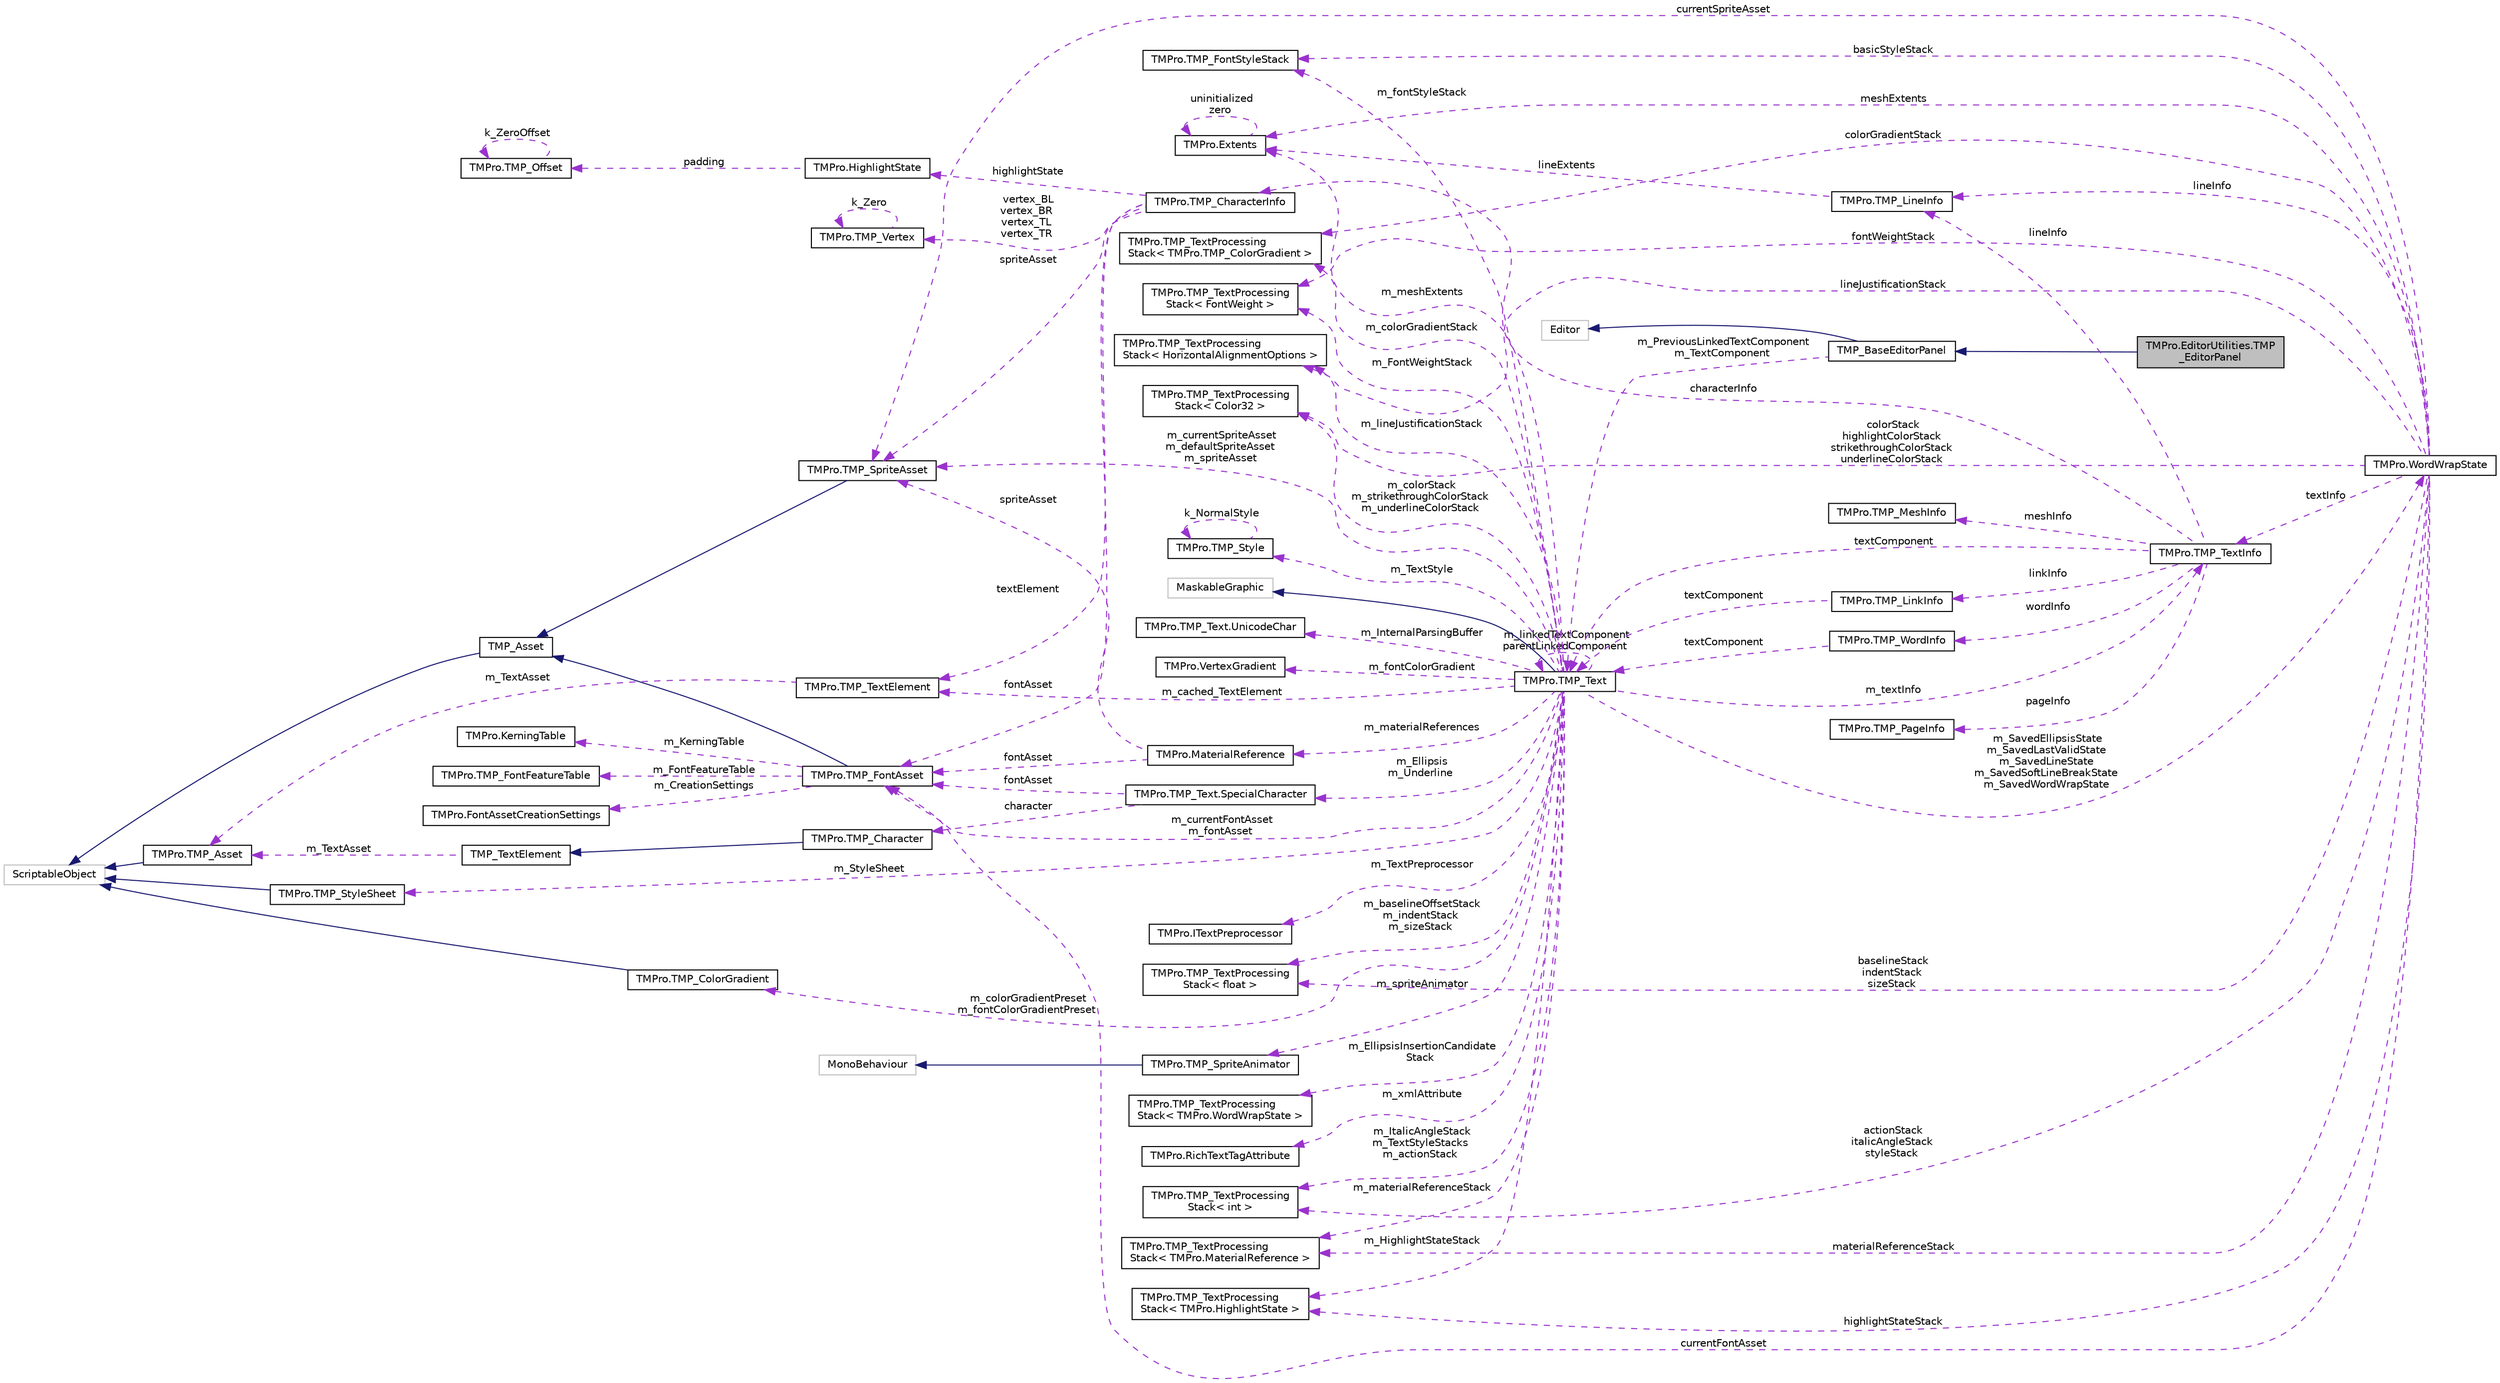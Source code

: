 digraph "TMPro.EditorUtilities.TMP_EditorPanel"
{
 // LATEX_PDF_SIZE
  edge [fontname="Helvetica",fontsize="10",labelfontname="Helvetica",labelfontsize="10"];
  node [fontname="Helvetica",fontsize="10",shape=record];
  rankdir="LR";
  Node1 [label="TMPro.EditorUtilities.TMP\l_EditorPanel",height=0.2,width=0.4,color="black", fillcolor="grey75", style="filled", fontcolor="black",tooltip=" "];
  Node2 -> Node1 [dir="back",color="midnightblue",fontsize="10",style="solid",fontname="Helvetica"];
  Node2 [label="TMP_BaseEditorPanel",height=0.2,width=0.4,color="black", fillcolor="white", style="filled",URL="$class_t_m_pro_1_1_editor_utilities_1_1_t_m_p___base_editor_panel.html",tooltip=" "];
  Node3 -> Node2 [dir="back",color="midnightblue",fontsize="10",style="solid",fontname="Helvetica"];
  Node3 [label="Editor",height=0.2,width=0.4,color="grey75", fillcolor="white", style="filled",tooltip=" "];
  Node4 -> Node2 [dir="back",color="darkorchid3",fontsize="10",style="dashed",label=" m_PreviousLinkedTextComponent\nm_TextComponent" ,fontname="Helvetica"];
  Node4 [label="TMPro.TMP_Text",height=0.2,width=0.4,color="black", fillcolor="white", style="filled",URL="$class_t_m_pro_1_1_t_m_p___text.html",tooltip="Base class which contains common properties and functions shared between the TextMeshPro and TextMesh..."];
  Node5 -> Node4 [dir="back",color="midnightblue",fontsize="10",style="solid",fontname="Helvetica"];
  Node5 [label="MaskableGraphic",height=0.2,width=0.4,color="grey75", fillcolor="white", style="filled",tooltip=" "];
  Node6 -> Node4 [dir="back",color="darkorchid3",fontsize="10",style="dashed",label=" m_fontStyleStack" ,fontname="Helvetica"];
  Node6 [label="TMPro.TMP_FontStyleStack",height=0.2,width=0.4,color="black", fillcolor="white", style="filled",URL="$struct_t_m_pro_1_1_t_m_p___font_style_stack.html",tooltip="Structure used to track basic XML tags which are binary (on / off)"];
  Node7 -> Node4 [dir="back",color="darkorchid3",fontsize="10",style="dashed",label=" m_colorGradientStack" ,fontname="Helvetica"];
  Node7 [label="TMPro.TMP_TextProcessing\lStack\< TMPro.TMP_ColorGradient \>",height=0.2,width=0.4,color="black", fillcolor="white", style="filled",URL="$struct_t_m_pro_1_1_t_m_p___text_processing_stack.html",tooltip=" "];
  Node8 -> Node4 [dir="back",color="darkorchid3",fontsize="10",style="dashed",label=" m_InternalParsingBuffer" ,fontname="Helvetica"];
  Node8 [label="TMPro.TMP_Text.UnicodeChar",height=0.2,width=0.4,color="black", fillcolor="white", style="filled",URL="$struct_t_m_pro_1_1_t_m_p___text_1_1_unicode_char.html",tooltip=" "];
  Node9 -> Node4 [dir="back",color="darkorchid3",fontsize="10",style="dashed",label=" m_lineJustificationStack" ,fontname="Helvetica"];
  Node9 [label="TMPro.TMP_TextProcessing\lStack\< HorizontalAlignmentOptions \>",height=0.2,width=0.4,color="black", fillcolor="white", style="filled",URL="$struct_t_m_pro_1_1_t_m_p___text_processing_stack.html",tooltip=" "];
  Node10 -> Node4 [dir="back",color="darkorchid3",fontsize="10",style="dashed",label=" m_materialReferences" ,fontname="Helvetica"];
  Node10 [label="TMPro.MaterialReference",height=0.2,width=0.4,color="black", fillcolor="white", style="filled",URL="$struct_t_m_pro_1_1_material_reference.html",tooltip=" "];
  Node11 -> Node10 [dir="back",color="darkorchid3",fontsize="10",style="dashed",label=" fontAsset" ,fontname="Helvetica"];
  Node11 [label="TMPro.TMP_FontAsset",height=0.2,width=0.4,color="black", fillcolor="white", style="filled",URL="$class_t_m_pro_1_1_t_m_p___font_asset.html",tooltip=" "];
  Node12 -> Node11 [dir="back",color="midnightblue",fontsize="10",style="solid",fontname="Helvetica"];
  Node12 [label="TMP_Asset",height=0.2,width=0.4,color="black", fillcolor="white", style="filled",URL="$class_t_m_pro_1_1_t_m_p___asset.html",tooltip=" "];
  Node13 -> Node12 [dir="back",color="midnightblue",fontsize="10",style="solid",fontname="Helvetica"];
  Node13 [label="ScriptableObject",height=0.2,width=0.4,color="grey75", fillcolor="white", style="filled",tooltip=" "];
  Node14 -> Node11 [dir="back",color="darkorchid3",fontsize="10",style="dashed",label=" m_CreationSettings" ,fontname="Helvetica"];
  Node14 [label="TMPro.FontAssetCreationSettings",height=0.2,width=0.4,color="black", fillcolor="white", style="filled",URL="$struct_t_m_pro_1_1_font_asset_creation_settings.html",tooltip=" "];
  Node15 -> Node11 [dir="back",color="darkorchid3",fontsize="10",style="dashed",label=" m_KerningTable" ,fontname="Helvetica"];
  Node15 [label="TMPro.KerningTable",height=0.2,width=0.4,color="black", fillcolor="white", style="filled",URL="$class_t_m_pro_1_1_kerning_table.html",tooltip=" "];
  Node16 -> Node11 [dir="back",color="darkorchid3",fontsize="10",style="dashed",label=" m_FontFeatureTable" ,fontname="Helvetica"];
  Node16 [label="TMPro.TMP_FontFeatureTable",height=0.2,width=0.4,color="black", fillcolor="white", style="filled",URL="$class_t_m_pro_1_1_t_m_p___font_feature_table.html",tooltip="Table that contains the various font features available for the given font asset."];
  Node17 -> Node10 [dir="back",color="darkorchid3",fontsize="10",style="dashed",label=" spriteAsset" ,fontname="Helvetica"];
  Node17 [label="TMPro.TMP_SpriteAsset",height=0.2,width=0.4,color="black", fillcolor="white", style="filled",URL="$class_t_m_pro_1_1_t_m_p___sprite_asset.html",tooltip=" "];
  Node12 -> Node17 [dir="back",color="midnightblue",fontsize="10",style="solid",fontname="Helvetica"];
  Node18 -> Node4 [dir="back",color="darkorchid3",fontsize="10",style="dashed",label=" m_textInfo" ,fontname="Helvetica"];
  Node18 [label="TMPro.TMP_TextInfo",height=0.2,width=0.4,color="black", fillcolor="white", style="filled",URL="$class_t_m_pro_1_1_t_m_p___text_info.html",tooltip="Class which contains information about every element contained within the text object."];
  Node19 -> Node18 [dir="back",color="darkorchid3",fontsize="10",style="dashed",label=" linkInfo" ,fontname="Helvetica"];
  Node19 [label="TMPro.TMP_LinkInfo",height=0.2,width=0.4,color="black", fillcolor="white", style="filled",URL="$struct_t_m_pro_1_1_t_m_p___link_info.html",tooltip="Structure containing information about individual links contained in the text object."];
  Node4 -> Node19 [dir="back",color="darkorchid3",fontsize="10",style="dashed",label=" textComponent" ,fontname="Helvetica"];
  Node20 -> Node18 [dir="back",color="darkorchid3",fontsize="10",style="dashed",label=" pageInfo" ,fontname="Helvetica"];
  Node20 [label="TMPro.TMP_PageInfo",height=0.2,width=0.4,color="black", fillcolor="white", style="filled",URL="$struct_t_m_pro_1_1_t_m_p___page_info.html",tooltip=" "];
  Node21 -> Node18 [dir="back",color="darkorchid3",fontsize="10",style="dashed",label=" lineInfo" ,fontname="Helvetica"];
  Node21 [label="TMPro.TMP_LineInfo",height=0.2,width=0.4,color="black", fillcolor="white", style="filled",URL="$struct_t_m_pro_1_1_t_m_p___line_info.html",tooltip="Structure which contains information about the individual lines of text."];
  Node22 -> Node21 [dir="back",color="darkorchid3",fontsize="10",style="dashed",label=" lineExtents" ,fontname="Helvetica"];
  Node22 [label="TMPro.Extents",height=0.2,width=0.4,color="black", fillcolor="white", style="filled",URL="$struct_t_m_pro_1_1_extents.html",tooltip=" "];
  Node22 -> Node22 [dir="back",color="darkorchid3",fontsize="10",style="dashed",label=" uninitialized\nzero" ,fontname="Helvetica"];
  Node4 -> Node18 [dir="back",color="darkorchid3",fontsize="10",style="dashed",label=" textComponent" ,fontname="Helvetica"];
  Node23 -> Node18 [dir="back",color="darkorchid3",fontsize="10",style="dashed",label=" meshInfo" ,fontname="Helvetica"];
  Node23 [label="TMPro.TMP_MeshInfo",height=0.2,width=0.4,color="black", fillcolor="white", style="filled",URL="$struct_t_m_pro_1_1_t_m_p___mesh_info.html",tooltip="Structure which contains the vertex attributes (geometry) of the text object."];
  Node24 -> Node18 [dir="back",color="darkorchid3",fontsize="10",style="dashed",label=" wordInfo" ,fontname="Helvetica"];
  Node24 [label="TMPro.TMP_WordInfo",height=0.2,width=0.4,color="black", fillcolor="white", style="filled",URL="$struct_t_m_pro_1_1_t_m_p___word_info.html",tooltip="Structure containing information about the individual words contained in the text object."];
  Node4 -> Node24 [dir="back",color="darkorchid3",fontsize="10",style="dashed",label=" textComponent" ,fontname="Helvetica"];
  Node25 -> Node18 [dir="back",color="darkorchid3",fontsize="10",style="dashed",label=" characterInfo" ,fontname="Helvetica"];
  Node25 [label="TMPro.TMP_CharacterInfo",height=0.2,width=0.4,color="black", fillcolor="white", style="filled",URL="$struct_t_m_pro_1_1_t_m_p___character_info.html",tooltip="Structure containing information about individual text elements (character or sprites)."];
  Node11 -> Node25 [dir="back",color="darkorchid3",fontsize="10",style="dashed",label=" fontAsset" ,fontname="Helvetica"];
  Node26 -> Node25 [dir="back",color="darkorchid3",fontsize="10",style="dashed",label=" highlightState" ,fontname="Helvetica"];
  Node26 [label="TMPro.HighlightState",height=0.2,width=0.4,color="black", fillcolor="white", style="filled",URL="$struct_t_m_pro_1_1_highlight_state.html",tooltip=" "];
  Node27 -> Node26 [dir="back",color="darkorchid3",fontsize="10",style="dashed",label=" padding" ,fontname="Helvetica"];
  Node27 [label="TMPro.TMP_Offset",height=0.2,width=0.4,color="black", fillcolor="white", style="filled",URL="$struct_t_m_pro_1_1_t_m_p___offset.html",tooltip=" "];
  Node27 -> Node27 [dir="back",color="darkorchid3",fontsize="10",style="dashed",label=" k_ZeroOffset" ,fontname="Helvetica"];
  Node28 -> Node25 [dir="back",color="darkorchid3",fontsize="10",style="dashed",label=" vertex_BL\nvertex_BR\nvertex_TL\nvertex_TR" ,fontname="Helvetica"];
  Node28 [label="TMPro.TMP_Vertex",height=0.2,width=0.4,color="black", fillcolor="white", style="filled",URL="$struct_t_m_pro_1_1_t_m_p___vertex.html",tooltip=" "];
  Node28 -> Node28 [dir="back",color="darkorchid3",fontsize="10",style="dashed",label=" k_Zero" ,fontname="Helvetica"];
  Node17 -> Node25 [dir="back",color="darkorchid3",fontsize="10",style="dashed",label=" spriteAsset" ,fontname="Helvetica"];
  Node29 -> Node25 [dir="back",color="darkorchid3",fontsize="10",style="dashed",label=" textElement" ,fontname="Helvetica"];
  Node29 [label="TMPro.TMP_TextElement",height=0.2,width=0.4,color="black", fillcolor="white", style="filled",URL="$class_t_m_pro_1_1_t_m_p___text_element.html",tooltip="Base class for all text elements like Character and SpriteCharacter."];
  Node30 -> Node29 [dir="back",color="darkorchid3",fontsize="10",style="dashed",label=" m_TextAsset" ,fontname="Helvetica"];
  Node30 [label="TMPro.TMP_Asset",height=0.2,width=0.4,color="black", fillcolor="white", style="filled",URL="$class_t_m_pro_1_1_t_m_p___asset.html",tooltip=" "];
  Node13 -> Node30 [dir="back",color="midnightblue",fontsize="10",style="solid",fontname="Helvetica"];
  Node22 -> Node4 [dir="back",color="darkorchid3",fontsize="10",style="dashed",label=" m_meshExtents" ,fontname="Helvetica"];
  Node11 -> Node4 [dir="back",color="darkorchid3",fontsize="10",style="dashed",label=" m_currentFontAsset\nm_fontAsset" ,fontname="Helvetica"];
  Node31 -> Node4 [dir="back",color="darkorchid3",fontsize="10",style="dashed",label=" m_StyleSheet" ,fontname="Helvetica"];
  Node31 [label="TMPro.TMP_StyleSheet",height=0.2,width=0.4,color="black", fillcolor="white", style="filled",URL="$class_t_m_pro_1_1_t_m_p___style_sheet.html",tooltip=" "];
  Node13 -> Node31 [dir="back",color="midnightblue",fontsize="10",style="solid",fontname="Helvetica"];
  Node32 -> Node4 [dir="back",color="darkorchid3",fontsize="10",style="dashed",label=" m_fontColorGradient" ,fontname="Helvetica"];
  Node32 [label="TMPro.VertexGradient",height=0.2,width=0.4,color="black", fillcolor="white", style="filled",URL="$struct_t_m_pro_1_1_vertex_gradient.html",tooltip="TMP custom data type to represent 32 bit characters."];
  Node33 -> Node4 [dir="back",color="darkorchid3",fontsize="10",style="dashed",label=" m_Ellipsis\nm_Underline" ,fontname="Helvetica"];
  Node33 [label="TMPro.TMP_Text.SpecialCharacter",height=0.2,width=0.4,color="black", fillcolor="white", style="filled",URL="$struct_t_m_pro_1_1_t_m_p___text_1_1_special_character.html",tooltip=" "];
  Node11 -> Node33 [dir="back",color="darkorchid3",fontsize="10",style="dashed",label=" fontAsset" ,fontname="Helvetica"];
  Node34 -> Node33 [dir="back",color="darkorchid3",fontsize="10",style="dashed",label=" character" ,fontname="Helvetica"];
  Node34 [label="TMPro.TMP_Character",height=0.2,width=0.4,color="black", fillcolor="white", style="filled",URL="$class_t_m_pro_1_1_t_m_p___character.html",tooltip="A basic element of text."];
  Node35 -> Node34 [dir="back",color="midnightblue",fontsize="10",style="solid",fontname="Helvetica"];
  Node35 [label="TMP_TextElement",height=0.2,width=0.4,color="black", fillcolor="white", style="filled",URL="$class_t_m_pro_1_1_t_m_p___text_element.html",tooltip="Base class for all text elements like Character and SpriteCharacter."];
  Node30 -> Node35 [dir="back",color="darkorchid3",fontsize="10",style="dashed",label=" m_TextAsset" ,fontname="Helvetica"];
  Node4 -> Node4 [dir="back",color="darkorchid3",fontsize="10",style="dashed",label=" m_linkedTextComponent\nparentLinkedComponent" ,fontname="Helvetica"];
  Node36 -> Node4 [dir="back",color="darkorchid3",fontsize="10",style="dashed",label=" m_TextPreprocessor" ,fontname="Helvetica"];
  Node36 [label="TMPro.ITextPreprocessor",height=0.2,width=0.4,color="black", fillcolor="white", style="filled",URL="$interface_t_m_pro_1_1_i_text_preprocessor.html",tooltip="Interface used for preprocessing and shaping of text."];
  Node37 -> Node4 [dir="back",color="darkorchid3",fontsize="10",style="dashed",label=" m_colorStack\nm_strikethroughColorStack\nm_underlineColorStack" ,fontname="Helvetica"];
  Node37 [label="TMPro.TMP_TextProcessing\lStack\< Color32 \>",height=0.2,width=0.4,color="black", fillcolor="white", style="filled",URL="$struct_t_m_pro_1_1_t_m_p___text_processing_stack.html",tooltip=" "];
  Node38 -> Node4 [dir="back",color="darkorchid3",fontsize="10",style="dashed",label=" m_colorGradientPreset\nm_fontColorGradientPreset" ,fontname="Helvetica"];
  Node38 [label="TMPro.TMP_ColorGradient",height=0.2,width=0.4,color="black", fillcolor="white", style="filled",URL="$class_t_m_pro_1_1_t_m_p___color_gradient.html",tooltip=" "];
  Node13 -> Node38 [dir="back",color="midnightblue",fontsize="10",style="solid",fontname="Helvetica"];
  Node39 -> Node4 [dir="back",color="darkorchid3",fontsize="10",style="dashed",label=" m_spriteAnimator" ,fontname="Helvetica"];
  Node39 [label="TMPro.TMP_SpriteAnimator",height=0.2,width=0.4,color="black", fillcolor="white", style="filled",URL="$class_t_m_pro_1_1_t_m_p___sprite_animator.html",tooltip=" "];
  Node40 -> Node39 [dir="back",color="midnightblue",fontsize="10",style="solid",fontname="Helvetica"];
  Node40 [label="MonoBehaviour",height=0.2,width=0.4,color="grey75", fillcolor="white", style="filled",tooltip=" "];
  Node41 -> Node4 [dir="back",color="darkorchid3",fontsize="10",style="dashed",label=" m_FontWeightStack" ,fontname="Helvetica"];
  Node41 [label="TMPro.TMP_TextProcessing\lStack\< FontWeight \>",height=0.2,width=0.4,color="black", fillcolor="white", style="filled",URL="$struct_t_m_pro_1_1_t_m_p___text_processing_stack.html",tooltip=" "];
  Node42 -> Node4 [dir="back",color="darkorchid3",fontsize="10",style="dashed",label=" m_baselineOffsetStack\nm_indentStack\nm_sizeStack" ,fontname="Helvetica"];
  Node42 [label="TMPro.TMP_TextProcessing\lStack\< float \>",height=0.2,width=0.4,color="black", fillcolor="white", style="filled",URL="$struct_t_m_pro_1_1_t_m_p___text_processing_stack.html",tooltip=" "];
  Node43 -> Node4 [dir="back",color="darkorchid3",fontsize="10",style="dashed",label=" m_ItalicAngleStack\nm_TextStyleStacks\nm_actionStack" ,fontname="Helvetica"];
  Node43 [label="TMPro.TMP_TextProcessing\lStack\< int \>",height=0.2,width=0.4,color="black", fillcolor="white", style="filled",URL="$struct_t_m_pro_1_1_t_m_p___text_processing_stack.html",tooltip=" "];
  Node44 -> Node4 [dir="back",color="darkorchid3",fontsize="10",style="dashed",label=" m_SavedEllipsisState\nm_SavedLastValidState\nm_SavedLineState\nm_SavedSoftLineBreakState\nm_SavedWordWrapState" ,fontname="Helvetica"];
  Node44 [label="TMPro.WordWrapState",height=0.2,width=0.4,color="black", fillcolor="white", style="filled",URL="$struct_t_m_pro_1_1_word_wrap_state.html",tooltip=" "];
  Node6 -> Node44 [dir="back",color="darkorchid3",fontsize="10",style="dashed",label=" basicStyleStack" ,fontname="Helvetica"];
  Node9 -> Node44 [dir="back",color="darkorchid3",fontsize="10",style="dashed",label=" lineJustificationStack" ,fontname="Helvetica"];
  Node7 -> Node44 [dir="back",color="darkorchid3",fontsize="10",style="dashed",label=" colorGradientStack" ,fontname="Helvetica"];
  Node21 -> Node44 [dir="back",color="darkorchid3",fontsize="10",style="dashed",label=" lineInfo" ,fontname="Helvetica"];
  Node18 -> Node44 [dir="back",color="darkorchid3",fontsize="10",style="dashed",label=" textInfo" ,fontname="Helvetica"];
  Node22 -> Node44 [dir="back",color="darkorchid3",fontsize="10",style="dashed",label=" meshExtents" ,fontname="Helvetica"];
  Node11 -> Node44 [dir="back",color="darkorchid3",fontsize="10",style="dashed",label=" currentFontAsset" ,fontname="Helvetica"];
  Node37 -> Node44 [dir="back",color="darkorchid3",fontsize="10",style="dashed",label=" colorStack\nhighlightColorStack\nstrikethroughColorStack\nunderlineColorStack" ,fontname="Helvetica"];
  Node41 -> Node44 [dir="back",color="darkorchid3",fontsize="10",style="dashed",label=" fontWeightStack" ,fontname="Helvetica"];
  Node42 -> Node44 [dir="back",color="darkorchid3",fontsize="10",style="dashed",label=" baselineStack\nindentStack\nsizeStack" ,fontname="Helvetica"];
  Node45 -> Node44 [dir="back",color="darkorchid3",fontsize="10",style="dashed",label=" materialReferenceStack" ,fontname="Helvetica"];
  Node45 [label="TMPro.TMP_TextProcessing\lStack\< TMPro.MaterialReference \>",height=0.2,width=0.4,color="black", fillcolor="white", style="filled",URL="$struct_t_m_pro_1_1_t_m_p___text_processing_stack.html",tooltip=" "];
  Node43 -> Node44 [dir="back",color="darkorchid3",fontsize="10",style="dashed",label=" actionStack\nitalicAngleStack\nstyleStack" ,fontname="Helvetica"];
  Node46 -> Node44 [dir="back",color="darkorchid3",fontsize="10",style="dashed",label=" highlightStateStack" ,fontname="Helvetica"];
  Node46 [label="TMPro.TMP_TextProcessing\lStack\< TMPro.HighlightState \>",height=0.2,width=0.4,color="black", fillcolor="white", style="filled",URL="$struct_t_m_pro_1_1_t_m_p___text_processing_stack.html",tooltip=" "];
  Node17 -> Node44 [dir="back",color="darkorchid3",fontsize="10",style="dashed",label=" currentSpriteAsset" ,fontname="Helvetica"];
  Node45 -> Node4 [dir="back",color="darkorchid3",fontsize="10",style="dashed",label=" m_materialReferenceStack" ,fontname="Helvetica"];
  Node46 -> Node4 [dir="back",color="darkorchid3",fontsize="10",style="dashed",label=" m_HighlightStateStack" ,fontname="Helvetica"];
  Node47 -> Node4 [dir="back",color="darkorchid3",fontsize="10",style="dashed",label=" m_EllipsisInsertionCandidate\lStack" ,fontname="Helvetica"];
  Node47 [label="TMPro.TMP_TextProcessing\lStack\< TMPro.WordWrapState \>",height=0.2,width=0.4,color="black", fillcolor="white", style="filled",URL="$struct_t_m_pro_1_1_t_m_p___text_processing_stack.html",tooltip=" "];
  Node48 -> Node4 [dir="back",color="darkorchid3",fontsize="10",style="dashed",label=" m_xmlAttribute" ,fontname="Helvetica"];
  Node48 [label="TMPro.RichTextTagAttribute",height=0.2,width=0.4,color="black", fillcolor="white", style="filled",URL="$struct_t_m_pro_1_1_rich_text_tag_attribute.html",tooltip=" "];
  Node29 -> Node4 [dir="back",color="darkorchid3",fontsize="10",style="dashed",label=" m_cached_TextElement" ,fontname="Helvetica"];
  Node49 -> Node4 [dir="back",color="darkorchid3",fontsize="10",style="dashed",label=" m_TextStyle" ,fontname="Helvetica"];
  Node49 [label="TMPro.TMP_Style",height=0.2,width=0.4,color="black", fillcolor="white", style="filled",URL="$class_t_m_pro_1_1_t_m_p___style.html",tooltip=" "];
  Node49 -> Node49 [dir="back",color="darkorchid3",fontsize="10",style="dashed",label=" k_NormalStyle" ,fontname="Helvetica"];
  Node17 -> Node4 [dir="back",color="darkorchid3",fontsize="10",style="dashed",label=" m_currentSpriteAsset\nm_defaultSpriteAsset\nm_spriteAsset" ,fontname="Helvetica"];
}
